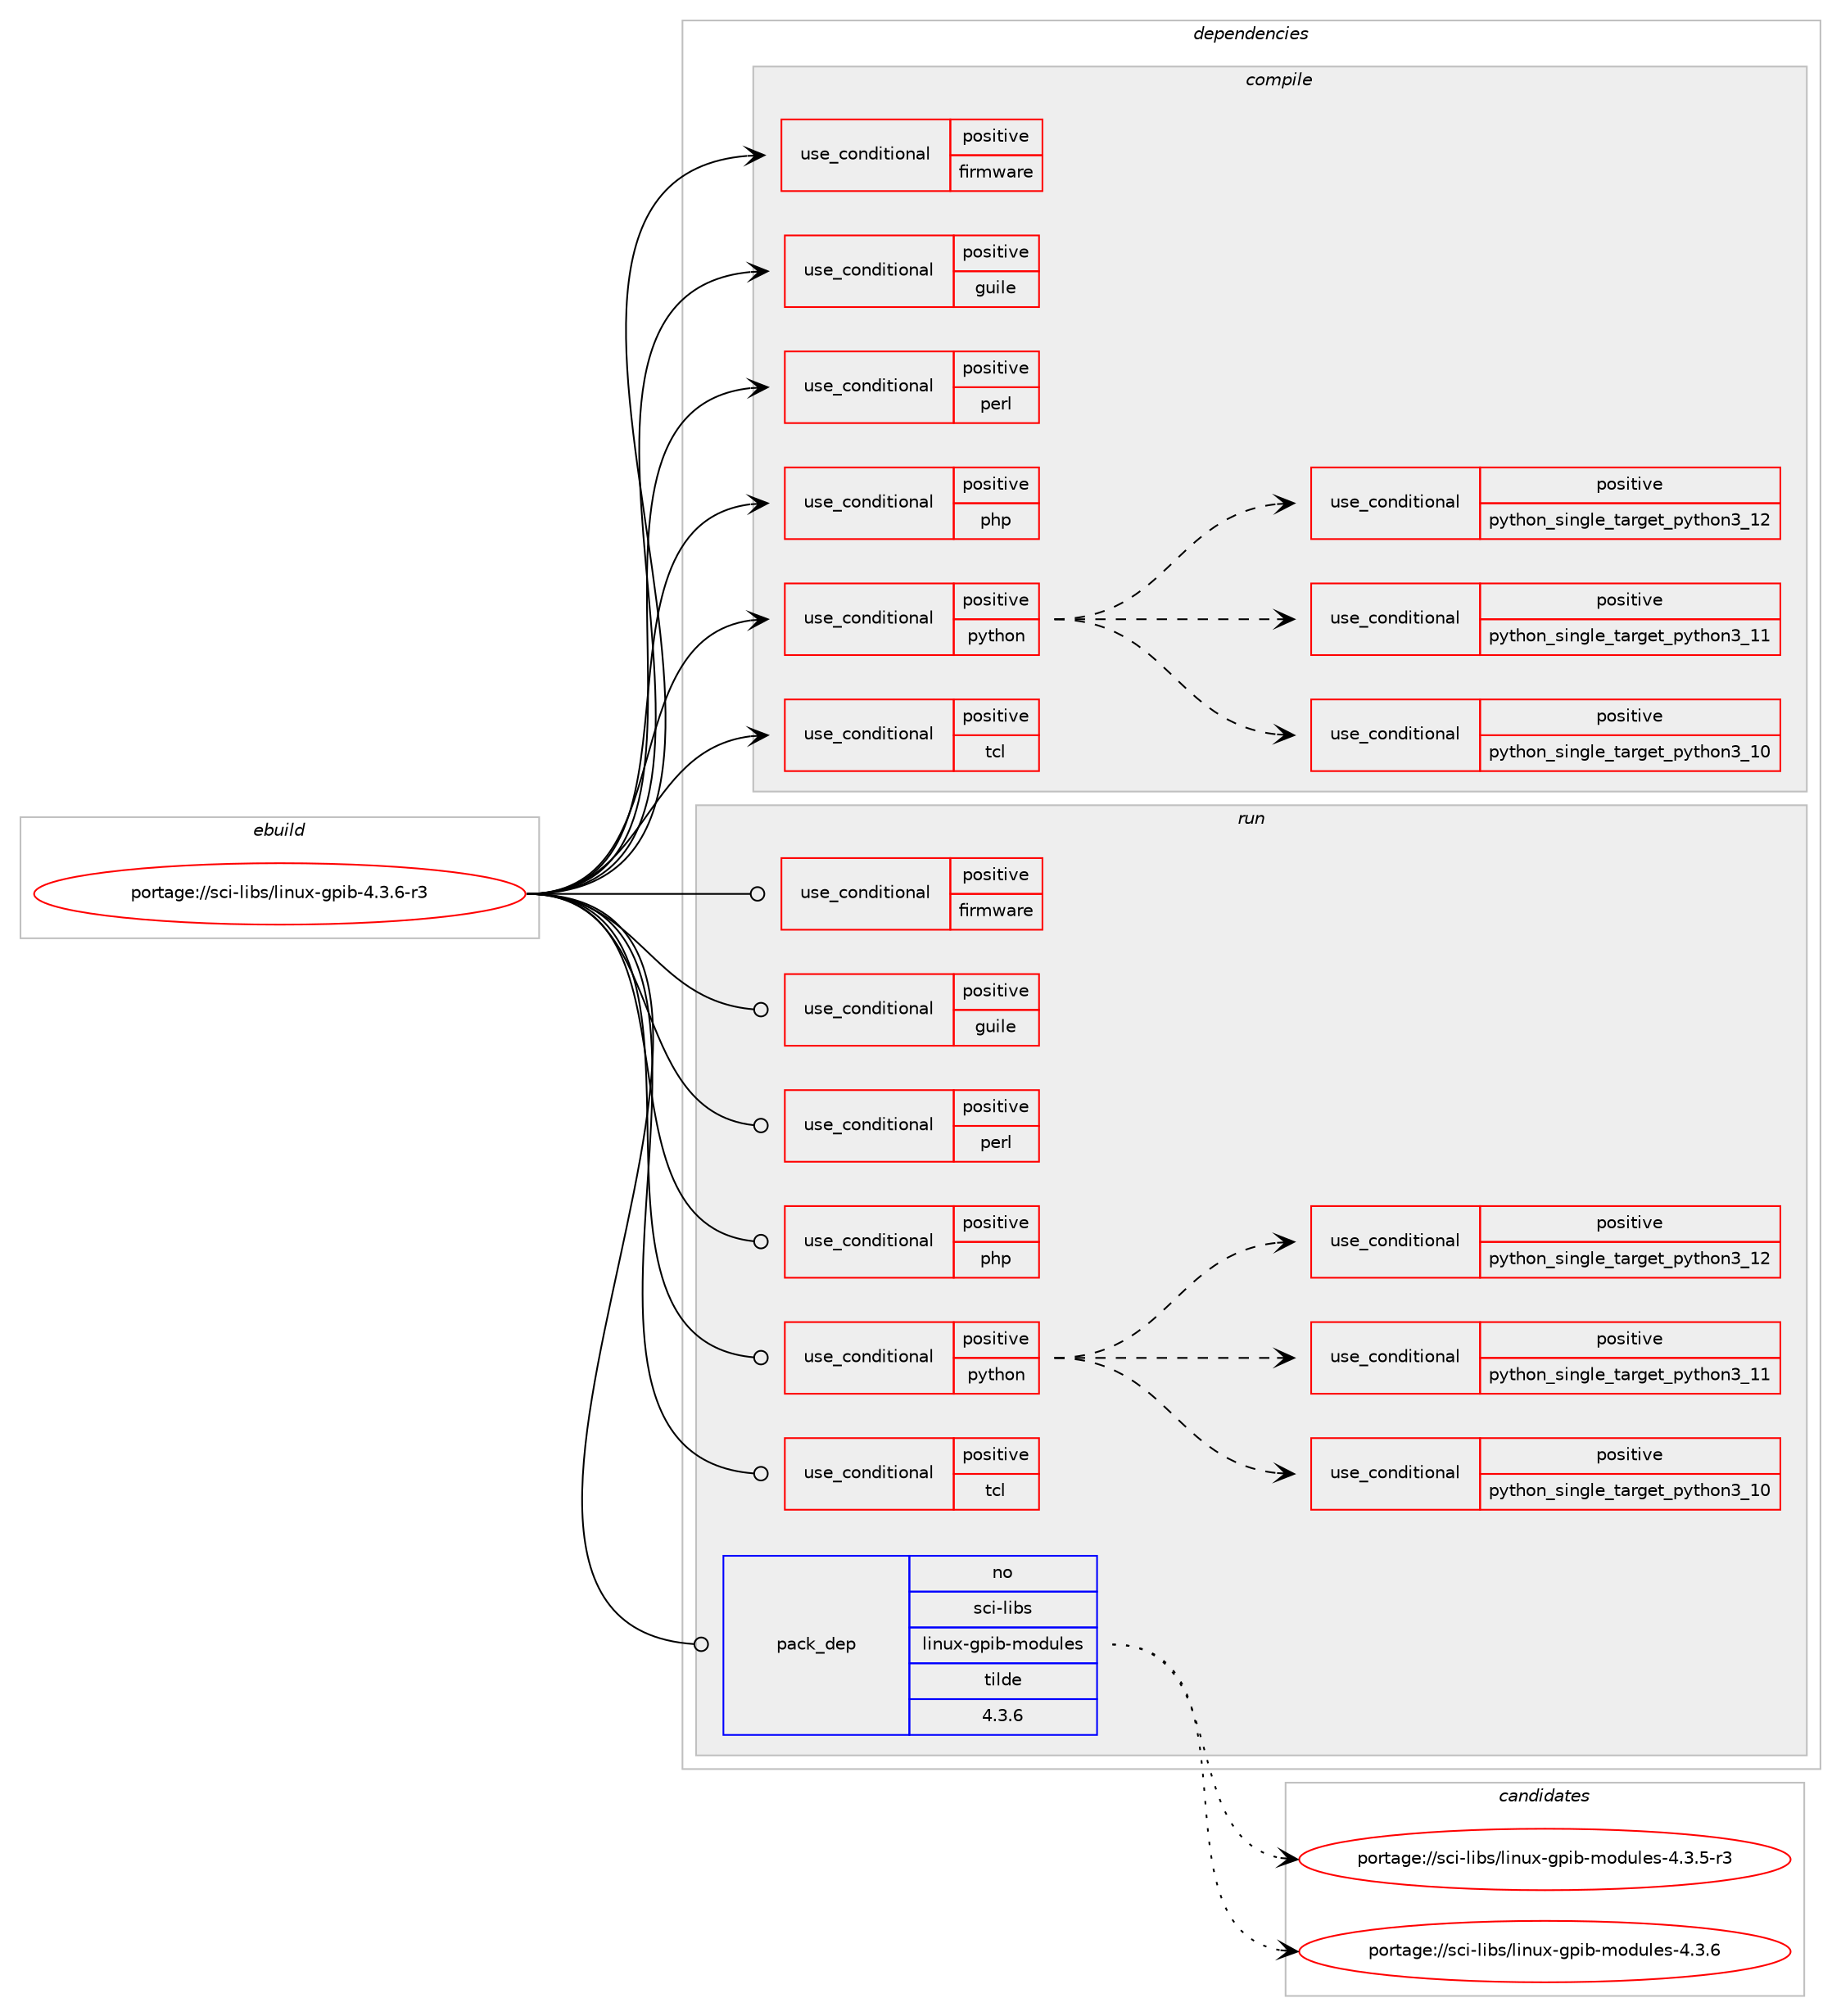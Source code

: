 digraph prolog {

# *************
# Graph options
# *************

newrank=true;
concentrate=true;
compound=true;
graph [rankdir=LR,fontname=Helvetica,fontsize=10,ranksep=1.5];#, ranksep=2.5, nodesep=0.2];
edge  [arrowhead=vee];
node  [fontname=Helvetica,fontsize=10];

# **********
# The ebuild
# **********

subgraph cluster_leftcol {
color=gray;
rank=same;
label=<<i>ebuild</i>>;
id [label="portage://sci-libs/linux-gpib-4.3.6-r3", color=red, width=4, href="../sci-libs/linux-gpib-4.3.6-r3.svg"];
}

# ****************
# The dependencies
# ****************

subgraph cluster_midcol {
color=gray;
label=<<i>dependencies</i>>;
subgraph cluster_compile {
fillcolor="#eeeeee";
style=filled;
label=<<i>compile</i>>;
subgraph cond104201 {
dependency202157 [label=<<TABLE BORDER="0" CELLBORDER="1" CELLSPACING="0" CELLPADDING="4"><TR><TD ROWSPAN="3" CELLPADDING="10">use_conditional</TD></TR><TR><TD>positive</TD></TR><TR><TD>firmware</TD></TR></TABLE>>, shape=none, color=red];
# *** BEGIN UNKNOWN DEPENDENCY TYPE (TODO) ***
# dependency202157 -> package_dependency(portage://sci-libs/linux-gpib-4.3.6-r3,install,no,sys-apps,fxload,none,[,,],[],[])
# *** END UNKNOWN DEPENDENCY TYPE (TODO) ***

}
id:e -> dependency202157:w [weight=20,style="solid",arrowhead="vee"];
subgraph cond104202 {
dependency202158 [label=<<TABLE BORDER="0" CELLBORDER="1" CELLSPACING="0" CELLPADDING="4"><TR><TD ROWSPAN="3" CELLPADDING="10">use_conditional</TD></TR><TR><TD>positive</TD></TR><TR><TD>guile</TD></TR></TABLE>>, shape=none, color=red];
# *** BEGIN UNKNOWN DEPENDENCY TYPE (TODO) ***
# dependency202158 -> package_dependency(portage://sci-libs/linux-gpib-4.3.6-r3,install,no,dev-scheme,guile,none,[,,],[slot(12)],[])
# *** END UNKNOWN DEPENDENCY TYPE (TODO) ***

}
id:e -> dependency202158:w [weight=20,style="solid",arrowhead="vee"];
subgraph cond104203 {
dependency202159 [label=<<TABLE BORDER="0" CELLBORDER="1" CELLSPACING="0" CELLPADDING="4"><TR><TD ROWSPAN="3" CELLPADDING="10">use_conditional</TD></TR><TR><TD>positive</TD></TR><TR><TD>perl</TD></TR></TABLE>>, shape=none, color=red];
# *** BEGIN UNKNOWN DEPENDENCY TYPE (TODO) ***
# dependency202159 -> package_dependency(portage://sci-libs/linux-gpib-4.3.6-r3,install,no,dev-lang,perl,none,[,,],any_same_slot,[])
# *** END UNKNOWN DEPENDENCY TYPE (TODO) ***

}
id:e -> dependency202159:w [weight=20,style="solid",arrowhead="vee"];
subgraph cond104204 {
dependency202160 [label=<<TABLE BORDER="0" CELLBORDER="1" CELLSPACING="0" CELLPADDING="4"><TR><TD ROWSPAN="3" CELLPADDING="10">use_conditional</TD></TR><TR><TD>positive</TD></TR><TR><TD>php</TD></TR></TABLE>>, shape=none, color=red];
# *** BEGIN UNKNOWN DEPENDENCY TYPE (TODO) ***
# dependency202160 -> package_dependency(portage://sci-libs/linux-gpib-4.3.6-r3,install,no,dev-lang,php,none,[,,],any_same_slot,[])
# *** END UNKNOWN DEPENDENCY TYPE (TODO) ***

}
id:e -> dependency202160:w [weight=20,style="solid",arrowhead="vee"];
subgraph cond104205 {
dependency202161 [label=<<TABLE BORDER="0" CELLBORDER="1" CELLSPACING="0" CELLPADDING="4"><TR><TD ROWSPAN="3" CELLPADDING="10">use_conditional</TD></TR><TR><TD>positive</TD></TR><TR><TD>python</TD></TR></TABLE>>, shape=none, color=red];
subgraph cond104206 {
dependency202162 [label=<<TABLE BORDER="0" CELLBORDER="1" CELLSPACING="0" CELLPADDING="4"><TR><TD ROWSPAN="3" CELLPADDING="10">use_conditional</TD></TR><TR><TD>positive</TD></TR><TR><TD>python_single_target_python3_10</TD></TR></TABLE>>, shape=none, color=red];
# *** BEGIN UNKNOWN DEPENDENCY TYPE (TODO) ***
# dependency202162 -> package_dependency(portage://sci-libs/linux-gpib-4.3.6-r3,install,no,dev-lang,python,none,[,,],[slot(3.10)],[])
# *** END UNKNOWN DEPENDENCY TYPE (TODO) ***

}
dependency202161:e -> dependency202162:w [weight=20,style="dashed",arrowhead="vee"];
subgraph cond104207 {
dependency202163 [label=<<TABLE BORDER="0" CELLBORDER="1" CELLSPACING="0" CELLPADDING="4"><TR><TD ROWSPAN="3" CELLPADDING="10">use_conditional</TD></TR><TR><TD>positive</TD></TR><TR><TD>python_single_target_python3_11</TD></TR></TABLE>>, shape=none, color=red];
# *** BEGIN UNKNOWN DEPENDENCY TYPE (TODO) ***
# dependency202163 -> package_dependency(portage://sci-libs/linux-gpib-4.3.6-r3,install,no,dev-lang,python,none,[,,],[slot(3.11)],[])
# *** END UNKNOWN DEPENDENCY TYPE (TODO) ***

}
dependency202161:e -> dependency202163:w [weight=20,style="dashed",arrowhead="vee"];
subgraph cond104208 {
dependency202164 [label=<<TABLE BORDER="0" CELLBORDER="1" CELLSPACING="0" CELLPADDING="4"><TR><TD ROWSPAN="3" CELLPADDING="10">use_conditional</TD></TR><TR><TD>positive</TD></TR><TR><TD>python_single_target_python3_12</TD></TR></TABLE>>, shape=none, color=red];
# *** BEGIN UNKNOWN DEPENDENCY TYPE (TODO) ***
# dependency202164 -> package_dependency(portage://sci-libs/linux-gpib-4.3.6-r3,install,no,dev-lang,python,none,[,,],[slot(3.12)],[])
# *** END UNKNOWN DEPENDENCY TYPE (TODO) ***

}
dependency202161:e -> dependency202164:w [weight=20,style="dashed",arrowhead="vee"];
}
id:e -> dependency202161:w [weight=20,style="solid",arrowhead="vee"];
subgraph cond104209 {
dependency202165 [label=<<TABLE BORDER="0" CELLBORDER="1" CELLSPACING="0" CELLPADDING="4"><TR><TD ROWSPAN="3" CELLPADDING="10">use_conditional</TD></TR><TR><TD>positive</TD></TR><TR><TD>tcl</TD></TR></TABLE>>, shape=none, color=red];
# *** BEGIN UNKNOWN DEPENDENCY TYPE (TODO) ***
# dependency202165 -> package_dependency(portage://sci-libs/linux-gpib-4.3.6-r3,install,no,dev-lang,tcl,none,[,,],[slot(0),equal],[])
# *** END UNKNOWN DEPENDENCY TYPE (TODO) ***

}
id:e -> dependency202165:w [weight=20,style="solid",arrowhead="vee"];
# *** BEGIN UNKNOWN DEPENDENCY TYPE (TODO) ***
# id -> package_dependency(portage://sci-libs/linux-gpib-4.3.6-r3,install,no,sys-libs,readline,none,[,,],any_same_slot,[])
# *** END UNKNOWN DEPENDENCY TYPE (TODO) ***

}
subgraph cluster_compileandrun {
fillcolor="#eeeeee";
style=filled;
label=<<i>compile and run</i>>;
}
subgraph cluster_run {
fillcolor="#eeeeee";
style=filled;
label=<<i>run</i>>;
subgraph cond104210 {
dependency202166 [label=<<TABLE BORDER="0" CELLBORDER="1" CELLSPACING="0" CELLPADDING="4"><TR><TD ROWSPAN="3" CELLPADDING="10">use_conditional</TD></TR><TR><TD>positive</TD></TR><TR><TD>firmware</TD></TR></TABLE>>, shape=none, color=red];
# *** BEGIN UNKNOWN DEPENDENCY TYPE (TODO) ***
# dependency202166 -> package_dependency(portage://sci-libs/linux-gpib-4.3.6-r3,run,no,sys-apps,fxload,none,[,,],[],[])
# *** END UNKNOWN DEPENDENCY TYPE (TODO) ***

}
id:e -> dependency202166:w [weight=20,style="solid",arrowhead="odot"];
subgraph cond104211 {
dependency202167 [label=<<TABLE BORDER="0" CELLBORDER="1" CELLSPACING="0" CELLPADDING="4"><TR><TD ROWSPAN="3" CELLPADDING="10">use_conditional</TD></TR><TR><TD>positive</TD></TR><TR><TD>guile</TD></TR></TABLE>>, shape=none, color=red];
# *** BEGIN UNKNOWN DEPENDENCY TYPE (TODO) ***
# dependency202167 -> package_dependency(portage://sci-libs/linux-gpib-4.3.6-r3,run,no,dev-scheme,guile,none,[,,],[slot(12)],[])
# *** END UNKNOWN DEPENDENCY TYPE (TODO) ***

}
id:e -> dependency202167:w [weight=20,style="solid",arrowhead="odot"];
subgraph cond104212 {
dependency202168 [label=<<TABLE BORDER="0" CELLBORDER="1" CELLSPACING="0" CELLPADDING="4"><TR><TD ROWSPAN="3" CELLPADDING="10">use_conditional</TD></TR><TR><TD>positive</TD></TR><TR><TD>perl</TD></TR></TABLE>>, shape=none, color=red];
# *** BEGIN UNKNOWN DEPENDENCY TYPE (TODO) ***
# dependency202168 -> package_dependency(portage://sci-libs/linux-gpib-4.3.6-r3,run,no,dev-lang,perl,none,[,,],any_same_slot,[])
# *** END UNKNOWN DEPENDENCY TYPE (TODO) ***

}
id:e -> dependency202168:w [weight=20,style="solid",arrowhead="odot"];
subgraph cond104213 {
dependency202169 [label=<<TABLE BORDER="0" CELLBORDER="1" CELLSPACING="0" CELLPADDING="4"><TR><TD ROWSPAN="3" CELLPADDING="10">use_conditional</TD></TR><TR><TD>positive</TD></TR><TR><TD>php</TD></TR></TABLE>>, shape=none, color=red];
# *** BEGIN UNKNOWN DEPENDENCY TYPE (TODO) ***
# dependency202169 -> package_dependency(portage://sci-libs/linux-gpib-4.3.6-r3,run,no,dev-lang,php,none,[,,],any_same_slot,[])
# *** END UNKNOWN DEPENDENCY TYPE (TODO) ***

}
id:e -> dependency202169:w [weight=20,style="solid",arrowhead="odot"];
subgraph cond104214 {
dependency202170 [label=<<TABLE BORDER="0" CELLBORDER="1" CELLSPACING="0" CELLPADDING="4"><TR><TD ROWSPAN="3" CELLPADDING="10">use_conditional</TD></TR><TR><TD>positive</TD></TR><TR><TD>python</TD></TR></TABLE>>, shape=none, color=red];
subgraph cond104215 {
dependency202171 [label=<<TABLE BORDER="0" CELLBORDER="1" CELLSPACING="0" CELLPADDING="4"><TR><TD ROWSPAN="3" CELLPADDING="10">use_conditional</TD></TR><TR><TD>positive</TD></TR><TR><TD>python_single_target_python3_10</TD></TR></TABLE>>, shape=none, color=red];
# *** BEGIN UNKNOWN DEPENDENCY TYPE (TODO) ***
# dependency202171 -> package_dependency(portage://sci-libs/linux-gpib-4.3.6-r3,run,no,dev-lang,python,none,[,,],[slot(3.10)],[])
# *** END UNKNOWN DEPENDENCY TYPE (TODO) ***

}
dependency202170:e -> dependency202171:w [weight=20,style="dashed",arrowhead="vee"];
subgraph cond104216 {
dependency202172 [label=<<TABLE BORDER="0" CELLBORDER="1" CELLSPACING="0" CELLPADDING="4"><TR><TD ROWSPAN="3" CELLPADDING="10">use_conditional</TD></TR><TR><TD>positive</TD></TR><TR><TD>python_single_target_python3_11</TD></TR></TABLE>>, shape=none, color=red];
# *** BEGIN UNKNOWN DEPENDENCY TYPE (TODO) ***
# dependency202172 -> package_dependency(portage://sci-libs/linux-gpib-4.3.6-r3,run,no,dev-lang,python,none,[,,],[slot(3.11)],[])
# *** END UNKNOWN DEPENDENCY TYPE (TODO) ***

}
dependency202170:e -> dependency202172:w [weight=20,style="dashed",arrowhead="vee"];
subgraph cond104217 {
dependency202173 [label=<<TABLE BORDER="0" CELLBORDER="1" CELLSPACING="0" CELLPADDING="4"><TR><TD ROWSPAN="3" CELLPADDING="10">use_conditional</TD></TR><TR><TD>positive</TD></TR><TR><TD>python_single_target_python3_12</TD></TR></TABLE>>, shape=none, color=red];
# *** BEGIN UNKNOWN DEPENDENCY TYPE (TODO) ***
# dependency202173 -> package_dependency(portage://sci-libs/linux-gpib-4.3.6-r3,run,no,dev-lang,python,none,[,,],[slot(3.12)],[])
# *** END UNKNOWN DEPENDENCY TYPE (TODO) ***

}
dependency202170:e -> dependency202173:w [weight=20,style="dashed",arrowhead="vee"];
}
id:e -> dependency202170:w [weight=20,style="solid",arrowhead="odot"];
subgraph cond104218 {
dependency202174 [label=<<TABLE BORDER="0" CELLBORDER="1" CELLSPACING="0" CELLPADDING="4"><TR><TD ROWSPAN="3" CELLPADDING="10">use_conditional</TD></TR><TR><TD>positive</TD></TR><TR><TD>tcl</TD></TR></TABLE>>, shape=none, color=red];
# *** BEGIN UNKNOWN DEPENDENCY TYPE (TODO) ***
# dependency202174 -> package_dependency(portage://sci-libs/linux-gpib-4.3.6-r3,run,no,dev-lang,tcl,none,[,,],[slot(0),equal],[])
# *** END UNKNOWN DEPENDENCY TYPE (TODO) ***

}
id:e -> dependency202174:w [weight=20,style="solid",arrowhead="odot"];
# *** BEGIN UNKNOWN DEPENDENCY TYPE (TODO) ***
# id -> package_dependency(portage://sci-libs/linux-gpib-4.3.6-r3,run,no,acct-group,gpib,none,[,,],[],[])
# *** END UNKNOWN DEPENDENCY TYPE (TODO) ***

subgraph pack95151 {
dependency202175 [label=<<TABLE BORDER="0" CELLBORDER="1" CELLSPACING="0" CELLPADDING="4" WIDTH="220"><TR><TD ROWSPAN="6" CELLPADDING="30">pack_dep</TD></TR><TR><TD WIDTH="110">no</TD></TR><TR><TD>sci-libs</TD></TR><TR><TD>linux-gpib-modules</TD></TR><TR><TD>tilde</TD></TR><TR><TD>4.3.6</TD></TR></TABLE>>, shape=none, color=blue];
}
id:e -> dependency202175:w [weight=20,style="solid",arrowhead="odot"];
# *** BEGIN UNKNOWN DEPENDENCY TYPE (TODO) ***
# id -> package_dependency(portage://sci-libs/linux-gpib-4.3.6-r3,run,no,sys-libs,readline,none,[,,],any_same_slot,[])
# *** END UNKNOWN DEPENDENCY TYPE (TODO) ***

}
}

# **************
# The candidates
# **************

subgraph cluster_choices {
rank=same;
color=gray;
label=<<i>candidates</i>>;

subgraph choice95151 {
color=black;
nodesep=1;
choice115991054510810598115471081051101171204510311210598451091111001171081011154552465146534511451 [label="portage://sci-libs/linux-gpib-modules-4.3.5-r3", color=red, width=4,href="../sci-libs/linux-gpib-modules-4.3.5-r3.svg"];
choice11599105451081059811547108105110117120451031121059845109111100117108101115455246514654 [label="portage://sci-libs/linux-gpib-modules-4.3.6", color=red, width=4,href="../sci-libs/linux-gpib-modules-4.3.6.svg"];
dependency202175:e -> choice115991054510810598115471081051101171204510311210598451091111001171081011154552465146534511451:w [style=dotted,weight="100"];
dependency202175:e -> choice11599105451081059811547108105110117120451031121059845109111100117108101115455246514654:w [style=dotted,weight="100"];
}
}

}
